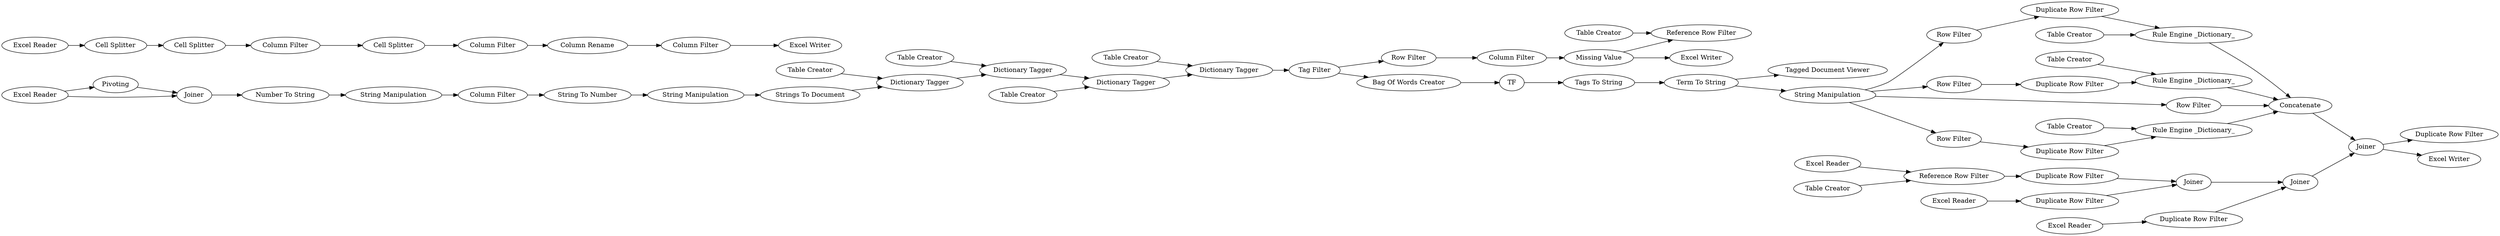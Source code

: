 digraph {
	"-6283839318769405461_113" [label="Excel Reader"]
	"-6283839318769405461_2" [label="Excel Reader"]
	"-6283839318769405461_42" [label="Tags To String"]
	"-6283839318769405461_112" [label="Excel Reader"]
	"-6283839318769405461_101" [label="String Manipulation"]
	"-7249892186024272770_36" [label="Table Creator"]
	"-6283839318769405461_105" [label="Cell Splitter"]
	"-7249892186024272770_35" [label="Dictionary Tagger"]
	"-6283839318769405461_77" [label="Term To String"]
	"-7249892186024272770_41" [label=TF]
	"-6283839318769405461_106" [label="Cell Splitter"]
	"-6283839318769405461_107" [label="Column Filter"]
	"-6283839318769405461_115" [label=Joiner]
	"-7249892186024272770_39" [label="Tag Filter"]
	"7185800138612874474_95" [label="Table Creator"]
	"-3988006112060230891_80" [label="Row Filter"]
	"-6283839318769405461_35" [label=Joiner]
	"-7249892186024272770_48" [label="Column Filter"]
	"-6283839318769405461_103" [label="Column Filter"]
	"-6283839318769405461_108" [label="Column Rename"]
	"-6283839318769405461_126" [label="Duplicate Row Filter"]
	"7185800138612874474_82" [label="Duplicate Row Filter"]
	"7185800138612874474_91" [label="Row Filter"]
	"-7249892186024272770_49" [label="Missing Value"]
	"-6283839318769405461_1" [label="Excel Reader"]
	"-6283839318769405461_120" [label="Duplicate Row Filter"]
	"-3988006112060230891_84" [label="Table Creator"]
	"-7249892186024272770_144" [label="Reference Row Filter"]
	"-7249892186024272770_33" [label="Dictionary Tagger"]
	"-7249892186024272770_145" [label="Table Creator"]
	"-6283839318769405461_128" [label=Pivoting]
	"-7249892186024272770_47" [label="Row Filter"]
	"-7249892186024272770_40" [label="Bag Of Words Creator"]
	"-7249892186024272770_38" [label="Table Creator"]
	"-6283839318769405461_81" [label="Row Filter"]
	"-6283839318769405461_124" [label="Duplicate Row Filter"]
	"-6283839318769405461_92" [label="Tagged Document Viewer"]
	"-6283839318769405461_122" [label="Table Creator"]
	"-6283839318769405461_37" [label="Excel Writer"]
	"-6283839318769405461_121" [label="Reference Row Filter"]
	"-6283839318769405461_51" [label="Strings To Document"]
	"-3988006112060230891_85" [label="Rule Engine _Dictionary_"]
	"-6283839318769405461_102" [label="Column Filter"]
	"-6283839318769405461_118" [label="Excel Writer"]
	"-453765110209531415_80" [label="Rule Engine _Dictionary_"]
	"-3988006112060230891_86" [label="Duplicate Row Filter"]
	"-7249892186024272770_46" [label="Dictionary Tagger"]
	"-6283839318769405461_129" [label=Joiner]
	"-7249892186024272770_37" [label="Table Creator"]
	"-6283839318769405461_117" [label="String Manipulation"]
	"-7249892186024272770_50" [label="Excel Writer"]
	"-6283839318769405461_83" [label=Concatenate]
	"-453765110209531415_82" [label="Duplicate Row Filter"]
	"-7249892186024272770_34" [label="Dictionary Tagger"]
	"-6283839318769405461_127" [label="Duplicate Row Filter"]
	"7185800138612874474_94" [label="Rule Engine _Dictionary_"]
	"-453765110209531415_81" [label="Table Creator"]
	"-6283839318769405461_114" [label=Joiner]
	"-6283839318769405461_100" [label="String Manipulation"]
	"-6283839318769405461_104" [label="Cell Splitter"]
	"-6283839318769405461_125" [label="Column Filter"]
	"-6283839318769405461_64" [label="String To Number"]
	"-6283839318769405461_63" [label="Number To String"]
	"-6283839318769405461_38" [label="Excel Reader"]
	"-7249892186024272770_45" [label="Table Creator"]
	"-453765110209531415_79" [label="Row Filter"]
	"-7249892186024272770_37" -> "-7249892186024272770_33"
	"-6283839318769405461_77" -> "-6283839318769405461_100"
	"-453765110209531415_81" -> "-453765110209531415_80"
	"-7249892186024272770_34" -> "-7249892186024272770_33"
	"-7249892186024272770_145" -> "-7249892186024272770_144"
	"-6283839318769405461_107" -> "-6283839318769405461_104"
	"-7249892186024272770_48" -> "-7249892186024272770_49"
	"-7249892186024272770_38" -> "-7249892186024272770_34"
	"-3988006112060230891_85" -> "-6283839318769405461_83"
	"-6283839318769405461_63" -> "-6283839318769405461_117"
	"-7249892186024272770_45" -> "-7249892186024272770_46"
	"-6283839318769405461_125" -> "-6283839318769405461_37"
	"-6283839318769405461_117" -> "-6283839318769405461_102"
	"-6283839318769405461_100" -> "7185800138612874474_91"
	"-6283839318769405461_115" -> "-6283839318769405461_120"
	"-7249892186024272770_33" -> "-7249892186024272770_46"
	"-7249892186024272770_41" -> "-6283839318769405461_42"
	"-6283839318769405461_108" -> "-6283839318769405461_125"
	"7185800138612874474_82" -> "7185800138612874474_94"
	"-6283839318769405461_51" -> "-7249892186024272770_34"
	"-6283839318769405461_121" -> "-6283839318769405461_126"
	"-6283839318769405461_42" -> "-6283839318769405461_77"
	"-6283839318769405461_2" -> "-6283839318769405461_121"
	"-7249892186024272770_39" -> "-7249892186024272770_47"
	"-7249892186024272770_35" -> "-7249892186024272770_39"
	"-6283839318769405461_113" -> "-6283839318769405461_124"
	"-7249892186024272770_39" -> "-7249892186024272770_40"
	"-6283839318769405461_100" -> "-6283839318769405461_81"
	"-6283839318769405461_127" -> "-6283839318769405461_114"
	"-6283839318769405461_124" -> "-6283839318769405461_35"
	"-6283839318769405461_77" -> "-6283839318769405461_92"
	"-6283839318769405461_101" -> "-6283839318769405461_51"
	"-7249892186024272770_49" -> "-7249892186024272770_50"
	"-6283839318769405461_104" -> "-6283839318769405461_103"
	"-6283839318769405461_100" -> "-3988006112060230891_80"
	"7185800138612874474_95" -> "7185800138612874474_94"
	"-7249892186024272770_40" -> "-7249892186024272770_41"
	"-6283839318769405461_102" -> "-6283839318769405461_64"
	"-6283839318769405461_115" -> "-6283839318769405461_118"
	"-6283839318769405461_83" -> "-6283839318769405461_115"
	"-6283839318769405461_1" -> "-6283839318769405461_105"
	"-6283839318769405461_100" -> "-453765110209531415_79"
	"-7249892186024272770_49" -> "-7249892186024272770_144"
	"-3988006112060230891_80" -> "-3988006112060230891_86"
	"-6283839318769405461_35" -> "-6283839318769405461_114"
	"-6283839318769405461_105" -> "-6283839318769405461_106"
	"7185800138612874474_94" -> "-6283839318769405461_83"
	"-6283839318769405461_64" -> "-6283839318769405461_101"
	"-6283839318769405461_103" -> "-6283839318769405461_108"
	"7185800138612874474_91" -> "7185800138612874474_82"
	"-6283839318769405461_128" -> "-6283839318769405461_129"
	"-453765110209531415_79" -> "-453765110209531415_82"
	"-453765110209531415_80" -> "-6283839318769405461_83"
	"-6283839318769405461_38" -> "-6283839318769405461_128"
	"-453765110209531415_82" -> "-453765110209531415_80"
	"-6283839318769405461_122" -> "-6283839318769405461_121"
	"-7249892186024272770_47" -> "-7249892186024272770_48"
	"-3988006112060230891_86" -> "-3988006112060230891_85"
	"-6283839318769405461_81" -> "-6283839318769405461_83"
	"-6283839318769405461_112" -> "-6283839318769405461_127"
	"-7249892186024272770_46" -> "-7249892186024272770_35"
	"-6283839318769405461_114" -> "-6283839318769405461_115"
	"-6283839318769405461_106" -> "-6283839318769405461_107"
	"-6283839318769405461_126" -> "-6283839318769405461_35"
	"-6283839318769405461_38" -> "-6283839318769405461_129"
	"-3988006112060230891_84" -> "-3988006112060230891_85"
	"-6283839318769405461_129" -> "-6283839318769405461_63"
	"-7249892186024272770_36" -> "-7249892186024272770_35"
	rankdir=LR
}

